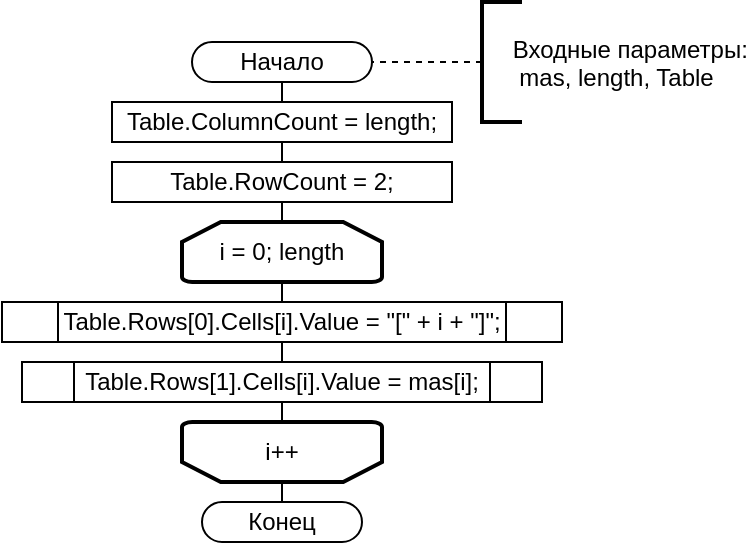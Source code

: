 <mxfile version="24.4.13" type="device">
  <diagram name="Страница — 1" id="h7g5gqVR5HwbuyoajIA5">
    <mxGraphModel dx="1152" dy="674" grid="1" gridSize="10" guides="1" tooltips="1" connect="1" arrows="1" fold="1" page="1" pageScale="1" pageWidth="827" pageHeight="1169" math="0" shadow="0">
      <root>
        <mxCell id="0" />
        <mxCell id="1" parent="0" />
        <mxCell id="vorkMt_Ca0vTUnIrm9W2-1" value="Начало" style="rounded=1;whiteSpace=wrap;html=1;arcSize=50;" vertex="1" parent="1">
          <mxGeometry x="395" y="30" width="90" height="20" as="geometry" />
        </mxCell>
        <mxCell id="vorkMt_Ca0vTUnIrm9W2-2" value="" style="endArrow=none;dashed=1;html=1;rounded=0;exitX=0;exitY=0.5;exitDx=0;exitDy=0;entryX=1;entryY=0.5;entryDx=0;entryDy=0;exitPerimeter=0;" edge="1" parent="1" source="vorkMt_Ca0vTUnIrm9W2-3" target="vorkMt_Ca0vTUnIrm9W2-1">
          <mxGeometry width="50" height="50" relative="1" as="geometry">
            <mxPoint x="520" y="40" as="sourcePoint" />
            <mxPoint x="510" y="10" as="targetPoint" />
          </mxGeometry>
        </mxCell>
        <mxCell id="vorkMt_Ca0vTUnIrm9W2-3" value="    Входные параметры:&#xa;     mas, length, Table" style="strokeWidth=2;shape=mxgraph.flowchart.annotation_1;align=left;pointerEvents=1;recursiveResize=1;autosize=0;verticalAlign=middle;horizontal=1;" vertex="1" parent="1">
          <mxGeometry x="540" y="10" width="20" height="60" as="geometry" />
        </mxCell>
        <mxCell id="vorkMt_Ca0vTUnIrm9W2-4" value="" style="endArrow=none;html=1;rounded=0;exitX=0.5;exitY=1;exitDx=0;exitDy=0;entryX=0.5;entryY=0;entryDx=0;entryDy=0;" edge="1" parent="1" source="vorkMt_Ca0vTUnIrm9W2-1" target="vorkMt_Ca0vTUnIrm9W2-5">
          <mxGeometry width="50" height="50" relative="1" as="geometry">
            <mxPoint x="340" y="150" as="sourcePoint" />
            <mxPoint x="390" y="100" as="targetPoint" />
          </mxGeometry>
        </mxCell>
        <mxCell id="vorkMt_Ca0vTUnIrm9W2-5" value="&lt;div&gt;Table.ColumnCount = length;&lt;/div&gt;" style="rounded=0;whiteSpace=wrap;html=1;" vertex="1" parent="1">
          <mxGeometry x="355" y="60" width="170" height="20" as="geometry" />
        </mxCell>
        <mxCell id="vorkMt_Ca0vTUnIrm9W2-6" value="" style="endArrow=none;html=1;rounded=0;entryX=0.5;entryY=1;entryDx=0;entryDy=0;exitX=0.5;exitY=0;exitDx=0;exitDy=0;exitPerimeter=0;" edge="1" parent="1" source="vorkMt_Ca0vTUnIrm9W2-7" target="vorkMt_Ca0vTUnIrm9W2-16">
          <mxGeometry width="50" height="50" relative="1" as="geometry">
            <mxPoint x="340" y="150" as="sourcePoint" />
            <mxPoint x="390" y="100" as="targetPoint" />
          </mxGeometry>
        </mxCell>
        <mxCell id="vorkMt_Ca0vTUnIrm9W2-7" value="i = 0; length" style="strokeWidth=2;html=1;shape=mxgraph.flowchart.loop_limit;whiteSpace=wrap;" vertex="1" parent="1">
          <mxGeometry x="390" y="120" width="100" height="30" as="geometry" />
        </mxCell>
        <mxCell id="vorkMt_Ca0vTUnIrm9W2-8" value="" style="endArrow=none;html=1;rounded=0;entryX=0.5;entryY=0;entryDx=0;entryDy=0;exitX=0.5;exitY=1;exitDx=0;exitDy=0;exitPerimeter=0;" edge="1" parent="1" source="vorkMt_Ca0vTUnIrm9W2-7" target="vorkMt_Ca0vTUnIrm9W2-9">
          <mxGeometry width="50" height="50" relative="1" as="geometry">
            <mxPoint x="430" y="190" as="sourcePoint" />
            <mxPoint x="460" y="110" as="targetPoint" />
          </mxGeometry>
        </mxCell>
        <mxCell id="vorkMt_Ca0vTUnIrm9W2-9" value="Table.Rows[0].Cells[i].Value = &quot;[&quot; + i + &quot;]&quot;;" style="shape=process;whiteSpace=wrap;html=1;backgroundOutline=1;" vertex="1" parent="1">
          <mxGeometry x="300" y="160" width="280" height="20" as="geometry" />
        </mxCell>
        <mxCell id="vorkMt_Ca0vTUnIrm9W2-10" value="i++" style="strokeWidth=2;html=1;shape=mxgraph.flowchart.loop_limit;whiteSpace=wrap;direction=west;" vertex="1" parent="1">
          <mxGeometry x="390" y="220" width="100" height="30" as="geometry" />
        </mxCell>
        <mxCell id="vorkMt_Ca0vTUnIrm9W2-11" value="" style="endArrow=none;html=1;rounded=0;entryX=0.5;entryY=1;entryDx=0;entryDy=0;exitX=0.5;exitY=1;exitDx=0;exitDy=0;exitPerimeter=0;" edge="1" parent="1" source="vorkMt_Ca0vTUnIrm9W2-10" target="vorkMt_Ca0vTUnIrm9W2-14">
          <mxGeometry width="50" height="50" relative="1" as="geometry">
            <mxPoint x="390" y="210" as="sourcePoint" />
            <mxPoint x="440" y="160" as="targetPoint" />
          </mxGeometry>
        </mxCell>
        <mxCell id="vorkMt_Ca0vTUnIrm9W2-12" value="Конец" style="rounded=1;whiteSpace=wrap;html=1;arcSize=50;" vertex="1" parent="1">
          <mxGeometry x="400" y="260" width="80" height="20" as="geometry" />
        </mxCell>
        <mxCell id="vorkMt_Ca0vTUnIrm9W2-13" value="" style="endArrow=none;html=1;rounded=0;entryX=0.5;entryY=0;entryDx=0;entryDy=0;entryPerimeter=0;exitX=0.5;exitY=0;exitDx=0;exitDy=0;" edge="1" parent="1" source="vorkMt_Ca0vTUnIrm9W2-12" target="vorkMt_Ca0vTUnIrm9W2-10">
          <mxGeometry width="50" height="50" relative="1" as="geometry">
            <mxPoint x="390" y="250" as="sourcePoint" />
            <mxPoint x="440" y="200" as="targetPoint" />
          </mxGeometry>
        </mxCell>
        <mxCell id="vorkMt_Ca0vTUnIrm9W2-14" value="Table.Rows[1].Cells[i].Value = mas[i];" style="shape=process;whiteSpace=wrap;html=1;backgroundOutline=1;" vertex="1" parent="1">
          <mxGeometry x="310" y="190" width="260" height="20" as="geometry" />
        </mxCell>
        <mxCell id="vorkMt_Ca0vTUnIrm9W2-15" value="" style="endArrow=none;html=1;rounded=0;entryX=0.5;entryY=0;entryDx=0;entryDy=0;exitX=0.5;exitY=1;exitDx=0;exitDy=0;" edge="1" parent="1" source="vorkMt_Ca0vTUnIrm9W2-9" target="vorkMt_Ca0vTUnIrm9W2-14">
          <mxGeometry width="50" height="50" relative="1" as="geometry">
            <mxPoint x="450" y="240" as="sourcePoint" />
            <mxPoint x="710" y="210" as="targetPoint" />
          </mxGeometry>
        </mxCell>
        <mxCell id="vorkMt_Ca0vTUnIrm9W2-16" value="Table.RowCount = 2;" style="rounded=0;whiteSpace=wrap;html=1;" vertex="1" parent="1">
          <mxGeometry x="355" y="90" width="170" height="20" as="geometry" />
        </mxCell>
        <mxCell id="vorkMt_Ca0vTUnIrm9W2-17" value="" style="endArrow=none;html=1;rounded=0;entryX=0.5;entryY=0;entryDx=0;entryDy=0;exitX=0.5;exitY=1;exitDx=0;exitDy=0;" edge="1" parent="1" source="vorkMt_Ca0vTUnIrm9W2-5" target="vorkMt_Ca0vTUnIrm9W2-16">
          <mxGeometry width="50" height="50" relative="1" as="geometry">
            <mxPoint x="450" y="190" as="sourcePoint" />
            <mxPoint x="615" y="140" as="targetPoint" />
          </mxGeometry>
        </mxCell>
      </root>
    </mxGraphModel>
  </diagram>
</mxfile>
